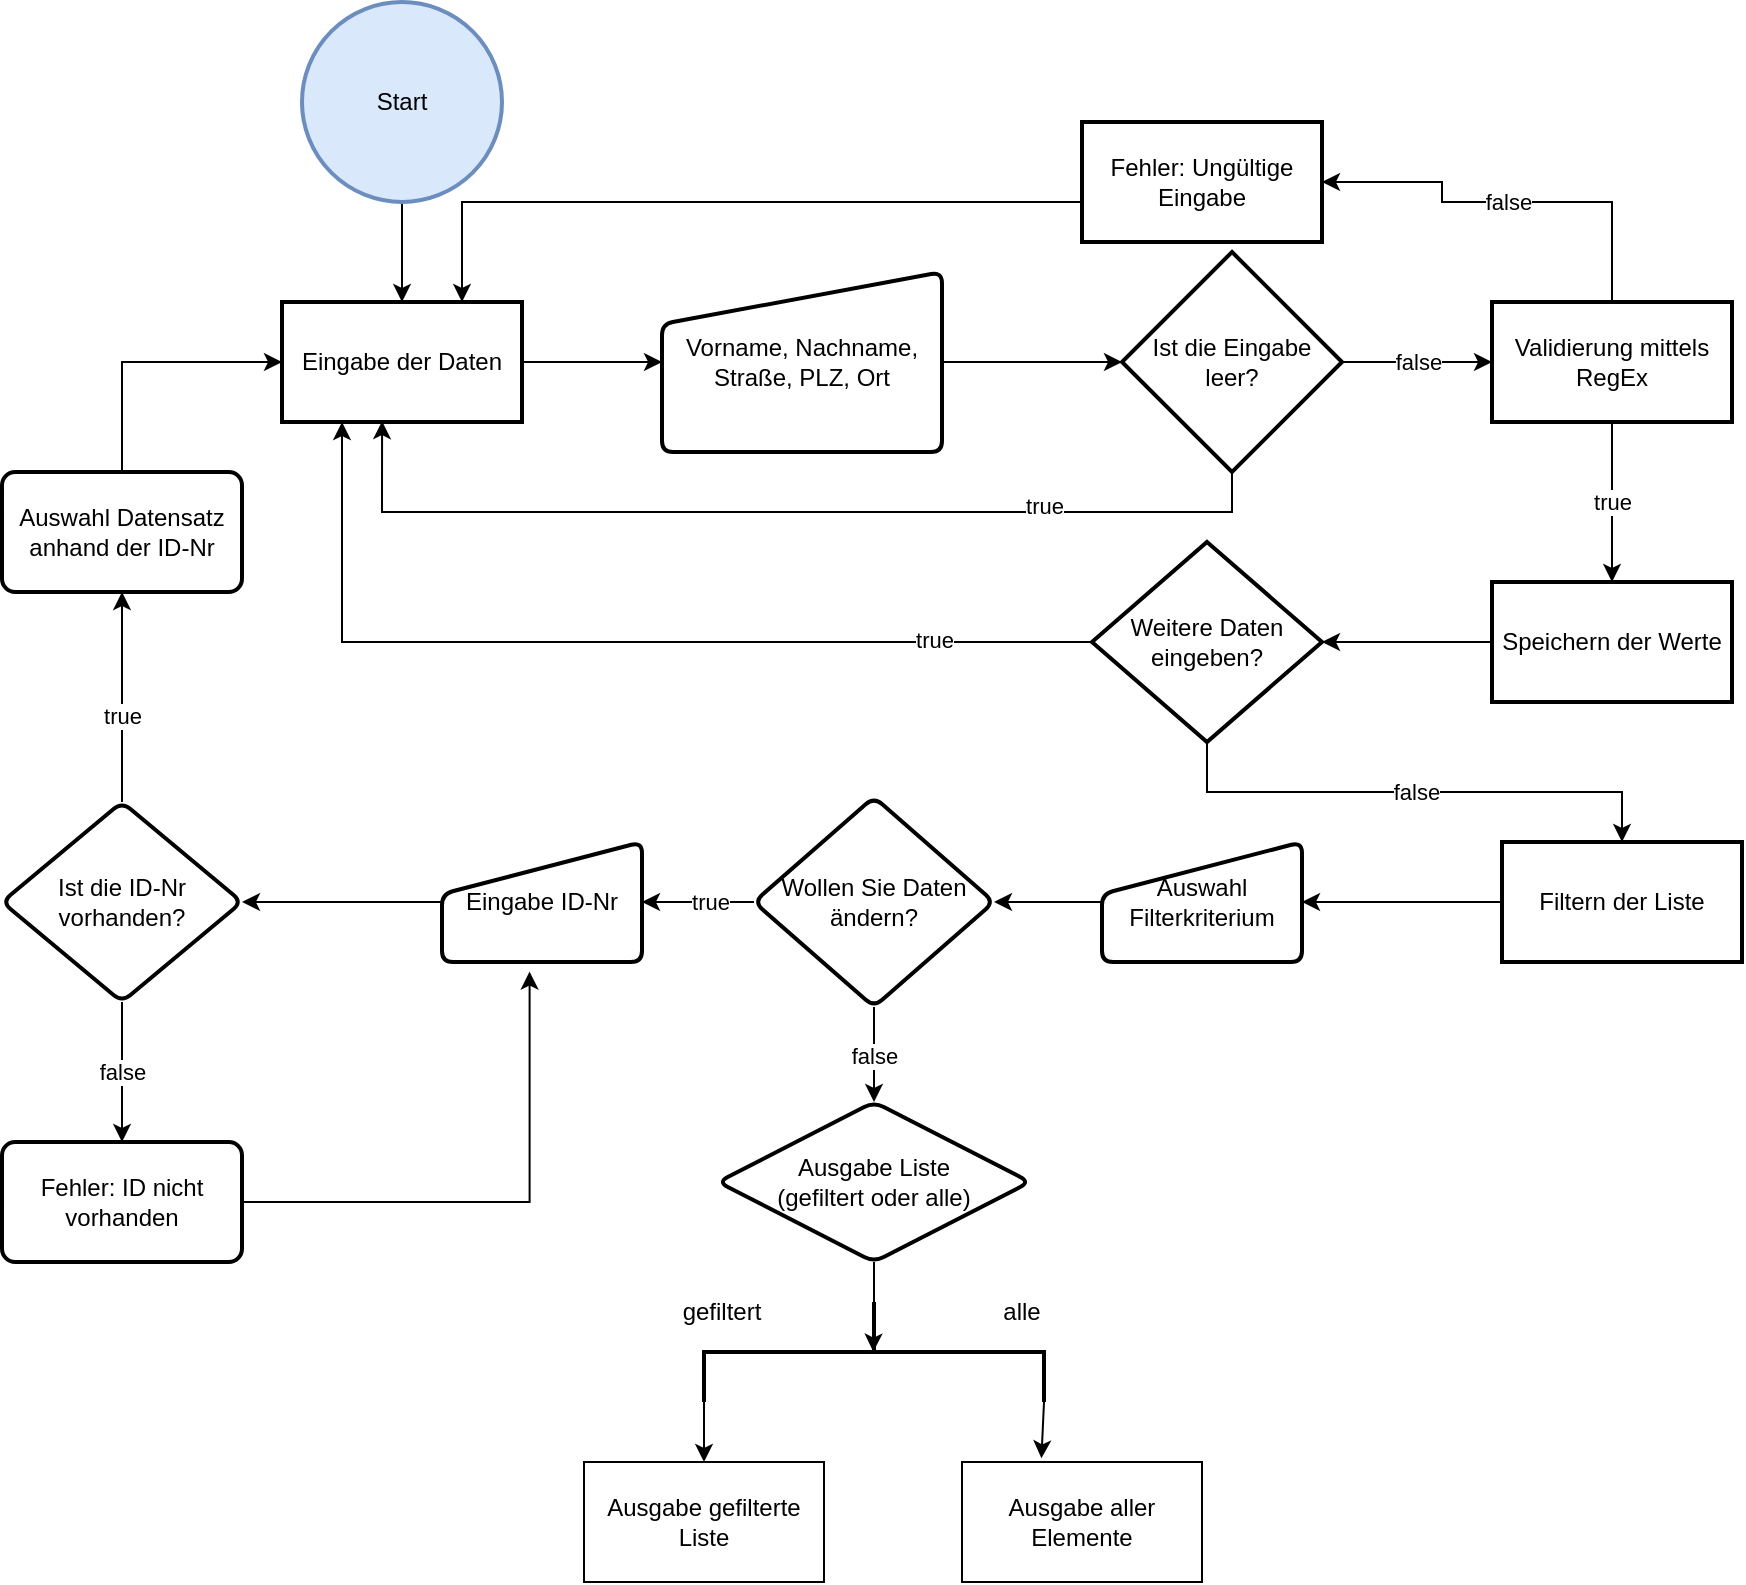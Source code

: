 <mxfile version="19.0.1" type="device"><diagram id="M3Q1Dm_uOCniJMz2pmua" name="Seite-1"><mxGraphModel dx="1865" dy="641" grid="1" gridSize="10" guides="1" tooltips="1" connect="1" arrows="1" fold="1" page="1" pageScale="1" pageWidth="827" pageHeight="1169" math="0" shadow="0"><root><mxCell id="0"/><mxCell id="1" parent="0"/><mxCell id="YD0Y571AOMGNB12jjB4--1" value="" style="edgeStyle=orthogonalEdgeStyle;rounded=0;orthogonalLoop=1;jettySize=auto;html=1;" edge="1" parent="1" source="YD0Y571AOMGNB12jjB4--2" target="YD0Y571AOMGNB12jjB4--4"><mxGeometry relative="1" as="geometry"/></mxCell><mxCell id="YD0Y571AOMGNB12jjB4--2" value="Start" style="strokeWidth=2;html=1;shape=mxgraph.flowchart.start_2;whiteSpace=wrap;fillColor=#dae8fc;strokeColor=#6c8ebf;" vertex="1" parent="1"><mxGeometry x="50" y="40" width="100" height="100" as="geometry"/></mxCell><mxCell id="YD0Y571AOMGNB12jjB4--3" value="" style="edgeStyle=orthogonalEdgeStyle;rounded=0;orthogonalLoop=1;jettySize=auto;html=1;" edge="1" parent="1" source="YD0Y571AOMGNB12jjB4--4" target="YD0Y571AOMGNB12jjB4--10"><mxGeometry relative="1" as="geometry"/></mxCell><mxCell id="YD0Y571AOMGNB12jjB4--4" value="Eingabe der Daten" style="whiteSpace=wrap;html=1;strokeWidth=2;" vertex="1" parent="1"><mxGeometry x="40" y="190" width="120" height="60" as="geometry"/></mxCell><mxCell id="YD0Y571AOMGNB12jjB4--5" style="edgeStyle=orthogonalEdgeStyle;rounded=0;orthogonalLoop=1;jettySize=auto;html=1;entryX=0.417;entryY=0.993;entryDx=0;entryDy=0;entryPerimeter=0;exitX=0.5;exitY=1;exitDx=0;exitDy=0;" edge="1" parent="1" source="YD0Y571AOMGNB12jjB4--8" target="YD0Y571AOMGNB12jjB4--4"><mxGeometry relative="1" as="geometry"/></mxCell><mxCell id="YD0Y571AOMGNB12jjB4--6" value="true" style="edgeLabel;html=1;align=center;verticalAlign=middle;resizable=0;points=[];" vertex="1" connectable="0" parent="YD0Y571AOMGNB12jjB4--5"><mxGeometry x="-0.533" y="-3" relative="1" as="geometry"><mxPoint as="offset"/></mxGeometry></mxCell><mxCell id="YD0Y571AOMGNB12jjB4--24" value="false" style="edgeStyle=orthogonalEdgeStyle;rounded=0;orthogonalLoop=1;jettySize=auto;html=1;" edge="1" parent="1" source="YD0Y571AOMGNB12jjB4--8" target="YD0Y571AOMGNB12jjB4--23"><mxGeometry relative="1" as="geometry"><Array as="points"><mxPoint x="590" y="220"/><mxPoint x="590" y="220"/></Array></mxGeometry></mxCell><mxCell id="YD0Y571AOMGNB12jjB4--8" value="Ist die Eingabe leer?" style="rhombus;whiteSpace=wrap;html=1;strokeWidth=2;" vertex="1" parent="1"><mxGeometry x="460" y="165" width="110" height="110" as="geometry"/></mxCell><mxCell id="YD0Y571AOMGNB12jjB4--9" value="" style="edgeStyle=orthogonalEdgeStyle;rounded=0;orthogonalLoop=1;jettySize=auto;html=1;" edge="1" parent="1" source="YD0Y571AOMGNB12jjB4--10" target="YD0Y571AOMGNB12jjB4--8"><mxGeometry relative="1" as="geometry"/></mxCell><mxCell id="YD0Y571AOMGNB12jjB4--10" value="Vorname, Nachname, Straße, PLZ, Ort" style="html=1;strokeWidth=2;shape=manualInput;whiteSpace=wrap;rounded=1;size=26;arcSize=11;" vertex="1" parent="1"><mxGeometry x="230" y="175" width="140" height="90" as="geometry"/></mxCell><mxCell id="YD0Y571AOMGNB12jjB4--26" value="true" style="edgeStyle=orthogonalEdgeStyle;rounded=0;orthogonalLoop=1;jettySize=auto;html=1;" edge="1" parent="1" source="YD0Y571AOMGNB12jjB4--23" target="YD0Y571AOMGNB12jjB4--25"><mxGeometry relative="1" as="geometry"/></mxCell><mxCell id="YD0Y571AOMGNB12jjB4--35" value="false" style="edgeStyle=orthogonalEdgeStyle;rounded=0;orthogonalLoop=1;jettySize=auto;html=1;entryX=1;entryY=0.5;entryDx=0;entryDy=0;entryPerimeter=0;" edge="1" parent="1" source="YD0Y571AOMGNB12jjB4--23" target="YD0Y571AOMGNB12jjB4--32"><mxGeometry relative="1" as="geometry"><Array as="points"><mxPoint x="705" y="140"/><mxPoint x="620" y="140"/><mxPoint x="620" y="130"/></Array></mxGeometry></mxCell><mxCell id="YD0Y571AOMGNB12jjB4--23" value="Validierung mittels RegEx" style="whiteSpace=wrap;html=1;strokeWidth=2;" vertex="1" parent="1"><mxGeometry x="645" y="190" width="120" height="60" as="geometry"/></mxCell><mxCell id="YD0Y571AOMGNB12jjB4--39" value="" style="edgeStyle=orthogonalEdgeStyle;rounded=0;orthogonalLoop=1;jettySize=auto;html=1;" edge="1" parent="1" source="YD0Y571AOMGNB12jjB4--25" target="YD0Y571AOMGNB12jjB4--38"><mxGeometry relative="1" as="geometry"/></mxCell><mxCell id="YD0Y571AOMGNB12jjB4--25" value="Speichern der Werte" style="whiteSpace=wrap;html=1;strokeWidth=2;" vertex="1" parent="1"><mxGeometry x="645" y="330" width="120" height="60" as="geometry"/></mxCell><mxCell id="YD0Y571AOMGNB12jjB4--30" value="" style="endArrow=classic;html=1;rounded=0;edgeStyle=orthogonalEdgeStyle;exitX=0;exitY=0.5;exitDx=0;exitDy=0;entryX=0.75;entryY=0;entryDx=0;entryDy=0;startArrow=none;" edge="1" parent="1" source="YD0Y571AOMGNB12jjB4--32" target="YD0Y571AOMGNB12jjB4--4"><mxGeometry width="50" height="50" relative="1" as="geometry"><mxPoint x="630" y="270" as="sourcePoint"/><mxPoint x="550" y="80" as="targetPoint"/><Array as="points"><mxPoint x="440" y="140"/><mxPoint x="130" y="140"/></Array></mxGeometry></mxCell><mxCell id="YD0Y571AOMGNB12jjB4--32" value="Fehler: Ungültige Eingabe" style="whiteSpace=wrap;html=1;strokeWidth=2;" vertex="1" parent="1"><mxGeometry x="440" y="100" width="120" height="60" as="geometry"/></mxCell><mxCell id="YD0Y571AOMGNB12jjB4--42" style="edgeStyle=orthogonalEdgeStyle;rounded=0;orthogonalLoop=1;jettySize=auto;html=1;entryX=0.25;entryY=1;entryDx=0;entryDy=0;" edge="1" parent="1" source="YD0Y571AOMGNB12jjB4--38" target="YD0Y571AOMGNB12jjB4--4"><mxGeometry relative="1" as="geometry"/></mxCell><mxCell id="YD0Y571AOMGNB12jjB4--43" value="true" style="edgeLabel;html=1;align=center;verticalAlign=middle;resizable=0;points=[];" vertex="1" connectable="0" parent="YD0Y571AOMGNB12jjB4--42"><mxGeometry x="-0.675" y="-1" relative="1" as="geometry"><mxPoint as="offset"/></mxGeometry></mxCell><mxCell id="YD0Y571AOMGNB12jjB4--45" value="false" style="edgeStyle=orthogonalEdgeStyle;rounded=0;orthogonalLoop=1;jettySize=auto;html=1;exitX=0.5;exitY=1;exitDx=0;exitDy=0;" edge="1" parent="1" source="YD0Y571AOMGNB12jjB4--38" target="YD0Y571AOMGNB12jjB4--44"><mxGeometry relative="1" as="geometry"/></mxCell><mxCell id="YD0Y571AOMGNB12jjB4--38" value="Weitere Daten eingeben?" style="rhombus;whiteSpace=wrap;html=1;strokeWidth=2;" vertex="1" parent="1"><mxGeometry x="445" y="310" width="115" height="100" as="geometry"/></mxCell><mxCell id="YD0Y571AOMGNB12jjB4--69" value="" style="edgeStyle=orthogonalEdgeStyle;rounded=0;orthogonalLoop=1;jettySize=auto;html=1;" edge="1" parent="1" source="YD0Y571AOMGNB12jjB4--44" target="YD0Y571AOMGNB12jjB4--68"><mxGeometry relative="1" as="geometry"/></mxCell><mxCell id="YD0Y571AOMGNB12jjB4--44" value="Filtern der Liste" style="whiteSpace=wrap;html=1;strokeWidth=2;" vertex="1" parent="1"><mxGeometry x="650" y="460" width="120" height="60" as="geometry"/></mxCell><mxCell id="YD0Y571AOMGNB12jjB4--71" value="" style="edgeStyle=orthogonalEdgeStyle;rounded=0;orthogonalLoop=1;jettySize=auto;html=1;" edge="1" parent="1" source="YD0Y571AOMGNB12jjB4--68" target="YD0Y571AOMGNB12jjB4--70"><mxGeometry relative="1" as="geometry"/></mxCell><mxCell id="YD0Y571AOMGNB12jjB4--68" value="Auswahl Filterkriterium" style="html=1;strokeWidth=2;shape=manualInput;whiteSpace=wrap;rounded=1;size=26;arcSize=11;" vertex="1" parent="1"><mxGeometry x="450" y="460" width="100" height="60" as="geometry"/></mxCell><mxCell id="YD0Y571AOMGNB12jjB4--75" value="" style="edgeStyle=orthogonalEdgeStyle;rounded=0;orthogonalLoop=1;jettySize=auto;html=1;" edge="1" parent="1" source="YD0Y571AOMGNB12jjB4--70" target="YD0Y571AOMGNB12jjB4--74"><mxGeometry relative="1" as="geometry"/></mxCell><mxCell id="YD0Y571AOMGNB12jjB4--76" value="true" style="edgeLabel;html=1;align=center;verticalAlign=middle;resizable=0;points=[];" vertex="1" connectable="0" parent="YD0Y571AOMGNB12jjB4--75"><mxGeometry x="-0.213" relative="1" as="geometry"><mxPoint as="offset"/></mxGeometry></mxCell><mxCell id="YD0Y571AOMGNB12jjB4--82" value="false" style="edgeStyle=orthogonalEdgeStyle;rounded=0;orthogonalLoop=1;jettySize=auto;html=1;" edge="1" parent="1" source="YD0Y571AOMGNB12jjB4--70" target="YD0Y571AOMGNB12jjB4--81"><mxGeometry relative="1" as="geometry"/></mxCell><mxCell id="YD0Y571AOMGNB12jjB4--70" value="Wollen Sie Daten ändern?" style="rhombus;whiteSpace=wrap;html=1;strokeWidth=2;rounded=1;arcSize=11;" vertex="1" parent="1"><mxGeometry x="276" y="437.5" width="120" height="105" as="geometry"/></mxCell><mxCell id="YD0Y571AOMGNB12jjB4--106" value="" style="edgeStyle=orthogonalEdgeStyle;rounded=0;orthogonalLoop=1;jettySize=auto;html=1;" edge="1" parent="1" source="YD0Y571AOMGNB12jjB4--74" target="YD0Y571AOMGNB12jjB4--105"><mxGeometry relative="1" as="geometry"/></mxCell><mxCell id="YD0Y571AOMGNB12jjB4--74" value="Eingabe ID-Nr" style="html=1;strokeWidth=2;shape=manualInput;whiteSpace=wrap;rounded=1;size=26;arcSize=11;" vertex="1" parent="1"><mxGeometry x="120" y="460" width="100" height="60" as="geometry"/></mxCell><mxCell id="YD0Y571AOMGNB12jjB4--101" style="edgeStyle=orthogonalEdgeStyle;rounded=0;orthogonalLoop=1;jettySize=auto;html=1;entryX=0.497;entryY=0.502;entryDx=0;entryDy=0;entryPerimeter=0;" edge="1" parent="1" source="YD0Y571AOMGNB12jjB4--81" target="YD0Y571AOMGNB12jjB4--87"><mxGeometry relative="1" as="geometry"/></mxCell><mxCell id="YD0Y571AOMGNB12jjB4--81" value="Ausgabe Liste&lt;br&gt;(gefiltert oder alle)" style="rhombus;whiteSpace=wrap;html=1;strokeWidth=2;rounded=1;arcSize=11;" vertex="1" parent="1"><mxGeometry x="258" y="590" width="156" height="80" as="geometry"/></mxCell><mxCell id="YD0Y571AOMGNB12jjB4--87" value="" style="strokeWidth=2;html=1;shape=mxgraph.flowchart.annotation_2;align=left;labelPosition=right;pointerEvents=1;rotation=90;" vertex="1" parent="1"><mxGeometry x="311" y="630" width="50" height="170" as="geometry"/></mxCell><mxCell id="YD0Y571AOMGNB12jjB4--89" value="alle" style="text;html=1;strokeColor=none;fillColor=none;align=center;verticalAlign=middle;whiteSpace=wrap;rounded=0;" vertex="1" parent="1"><mxGeometry x="380" y="680" width="60" height="30" as="geometry"/></mxCell><mxCell id="YD0Y571AOMGNB12jjB4--90" value="gefiltert" style="text;html=1;strokeColor=none;fillColor=none;align=center;verticalAlign=middle;whiteSpace=wrap;rounded=0;" vertex="1" parent="1"><mxGeometry x="230" y="680" width="60" height="30" as="geometry"/></mxCell><mxCell id="YD0Y571AOMGNB12jjB4--95" value="Ausgabe gefilterte Liste&lt;span style=&quot;color: rgba(0, 0, 0, 0); font-family: monospace; font-size: 0px; text-align: start;&quot;&gt;%3CmxGraphModel%3E%3Croot%3E%3CmxCell%20id%3D%220%22%2F%3E%3CmxCell%20id%3D%221%22%20parent%3D%220%22%2F%3E%3CmxCell%20id%3D%222%22%20value%3D%22alle%22%20style%3D%22text%3Bhtml%3D1%3BstrokeColor%3Dnone%3BfillColor%3Dnone%3Balign%3Dcenter%3BverticalAlign%3Dmiddle%3BwhiteSpace%3Dwrap%3Brounded%3D0%3B%22%20vertex%3D%221%22%20parent%3D%221%22%3E%3CmxGeometry%20x%3D%22380%22%20y%3D%22880%22%20width%3D%2260%22%20height%3D%2230%22%20as%3D%22geometry%22%2F%3E%3C%2FmxCell%3E%3C%2Froot%3E%3C%2FmxGraphModel%3E&lt;/span&gt;" style="rounded=0;whiteSpace=wrap;html=1;" vertex="1" parent="1"><mxGeometry x="191" y="770" width="120" height="60" as="geometry"/></mxCell><mxCell id="YD0Y571AOMGNB12jjB4--96" value="Ausgabe aller Elemente" style="rounded=0;whiteSpace=wrap;html=1;" vertex="1" parent="1"><mxGeometry x="380" y="770" width="120" height="60" as="geometry"/></mxCell><mxCell id="YD0Y571AOMGNB12jjB4--102" value="" style="endArrow=classic;html=1;rounded=0;exitX=1;exitY=1;exitDx=0;exitDy=0;exitPerimeter=0;entryX=0.5;entryY=0;entryDx=0;entryDy=0;" edge="1" parent="1" source="YD0Y571AOMGNB12jjB4--87" target="YD0Y571AOMGNB12jjB4--95"><mxGeometry width="50" height="50" relative="1" as="geometry"><mxPoint x="510" y="920" as="sourcePoint"/><mxPoint x="560" y="870" as="targetPoint"/></mxGeometry></mxCell><mxCell id="YD0Y571AOMGNB12jjB4--103" value="" style="endArrow=classic;html=1;rounded=0;exitX=1;exitY=0;exitDx=0;exitDy=0;exitPerimeter=0;entryX=0.331;entryY=-0.031;entryDx=0;entryDy=0;entryPerimeter=0;" edge="1" parent="1" source="YD0Y571AOMGNB12jjB4--87" target="YD0Y571AOMGNB12jjB4--96"><mxGeometry width="50" height="50" relative="1" as="geometry"><mxPoint x="279" y="950" as="sourcePoint"/><mxPoint x="279" y="970" as="targetPoint"/></mxGeometry></mxCell><mxCell id="YD0Y571AOMGNB12jjB4--108" value="" style="edgeStyle=orthogonalEdgeStyle;rounded=0;orthogonalLoop=1;jettySize=auto;html=1;" edge="1" parent="1" source="YD0Y571AOMGNB12jjB4--105" target="YD0Y571AOMGNB12jjB4--107"><mxGeometry relative="1" as="geometry"/></mxCell><mxCell id="YD0Y571AOMGNB12jjB4--109" value="true" style="edgeLabel;html=1;align=center;verticalAlign=middle;resizable=0;points=[];" vertex="1" connectable="0" parent="YD0Y571AOMGNB12jjB4--108"><mxGeometry x="-0.184" relative="1" as="geometry"><mxPoint as="offset"/></mxGeometry></mxCell><mxCell id="YD0Y571AOMGNB12jjB4--114" value="false" style="edgeStyle=orthogonalEdgeStyle;rounded=0;orthogonalLoop=1;jettySize=auto;html=1;" edge="1" parent="1" source="YD0Y571AOMGNB12jjB4--105" target="YD0Y571AOMGNB12jjB4--113"><mxGeometry relative="1" as="geometry"/></mxCell><mxCell id="YD0Y571AOMGNB12jjB4--105" value="Ist die ID-Nr vorhanden?" style="rhombus;whiteSpace=wrap;html=1;strokeWidth=2;rounded=1;arcSize=11;" vertex="1" parent="1"><mxGeometry x="-100" y="440" width="120" height="100" as="geometry"/></mxCell><mxCell id="YD0Y571AOMGNB12jjB4--110" style="edgeStyle=orthogonalEdgeStyle;rounded=0;orthogonalLoop=1;jettySize=auto;html=1;entryX=0;entryY=0.5;entryDx=0;entryDy=0;exitX=0.5;exitY=0;exitDx=0;exitDy=0;" edge="1" parent="1" source="YD0Y571AOMGNB12jjB4--107" target="YD0Y571AOMGNB12jjB4--4"><mxGeometry relative="1" as="geometry"/></mxCell><mxCell id="YD0Y571AOMGNB12jjB4--107" value="Auswahl Datensatz anhand der ID-Nr" style="whiteSpace=wrap;html=1;strokeWidth=2;rounded=1;arcSize=11;" vertex="1" parent="1"><mxGeometry x="-100" y="275" width="120" height="60" as="geometry"/></mxCell><mxCell id="YD0Y571AOMGNB12jjB4--115" style="edgeStyle=orthogonalEdgeStyle;rounded=0;orthogonalLoop=1;jettySize=auto;html=1;entryX=0.438;entryY=1.08;entryDx=0;entryDy=0;entryPerimeter=0;" edge="1" parent="1" source="YD0Y571AOMGNB12jjB4--113" target="YD0Y571AOMGNB12jjB4--74"><mxGeometry relative="1" as="geometry"/></mxCell><mxCell id="YD0Y571AOMGNB12jjB4--113" value="Fehler: ID nicht vorhanden" style="whiteSpace=wrap;html=1;strokeWidth=2;rounded=1;arcSize=11;" vertex="1" parent="1"><mxGeometry x="-100" y="610" width="120" height="60" as="geometry"/></mxCell></root></mxGraphModel></diagram></mxfile>